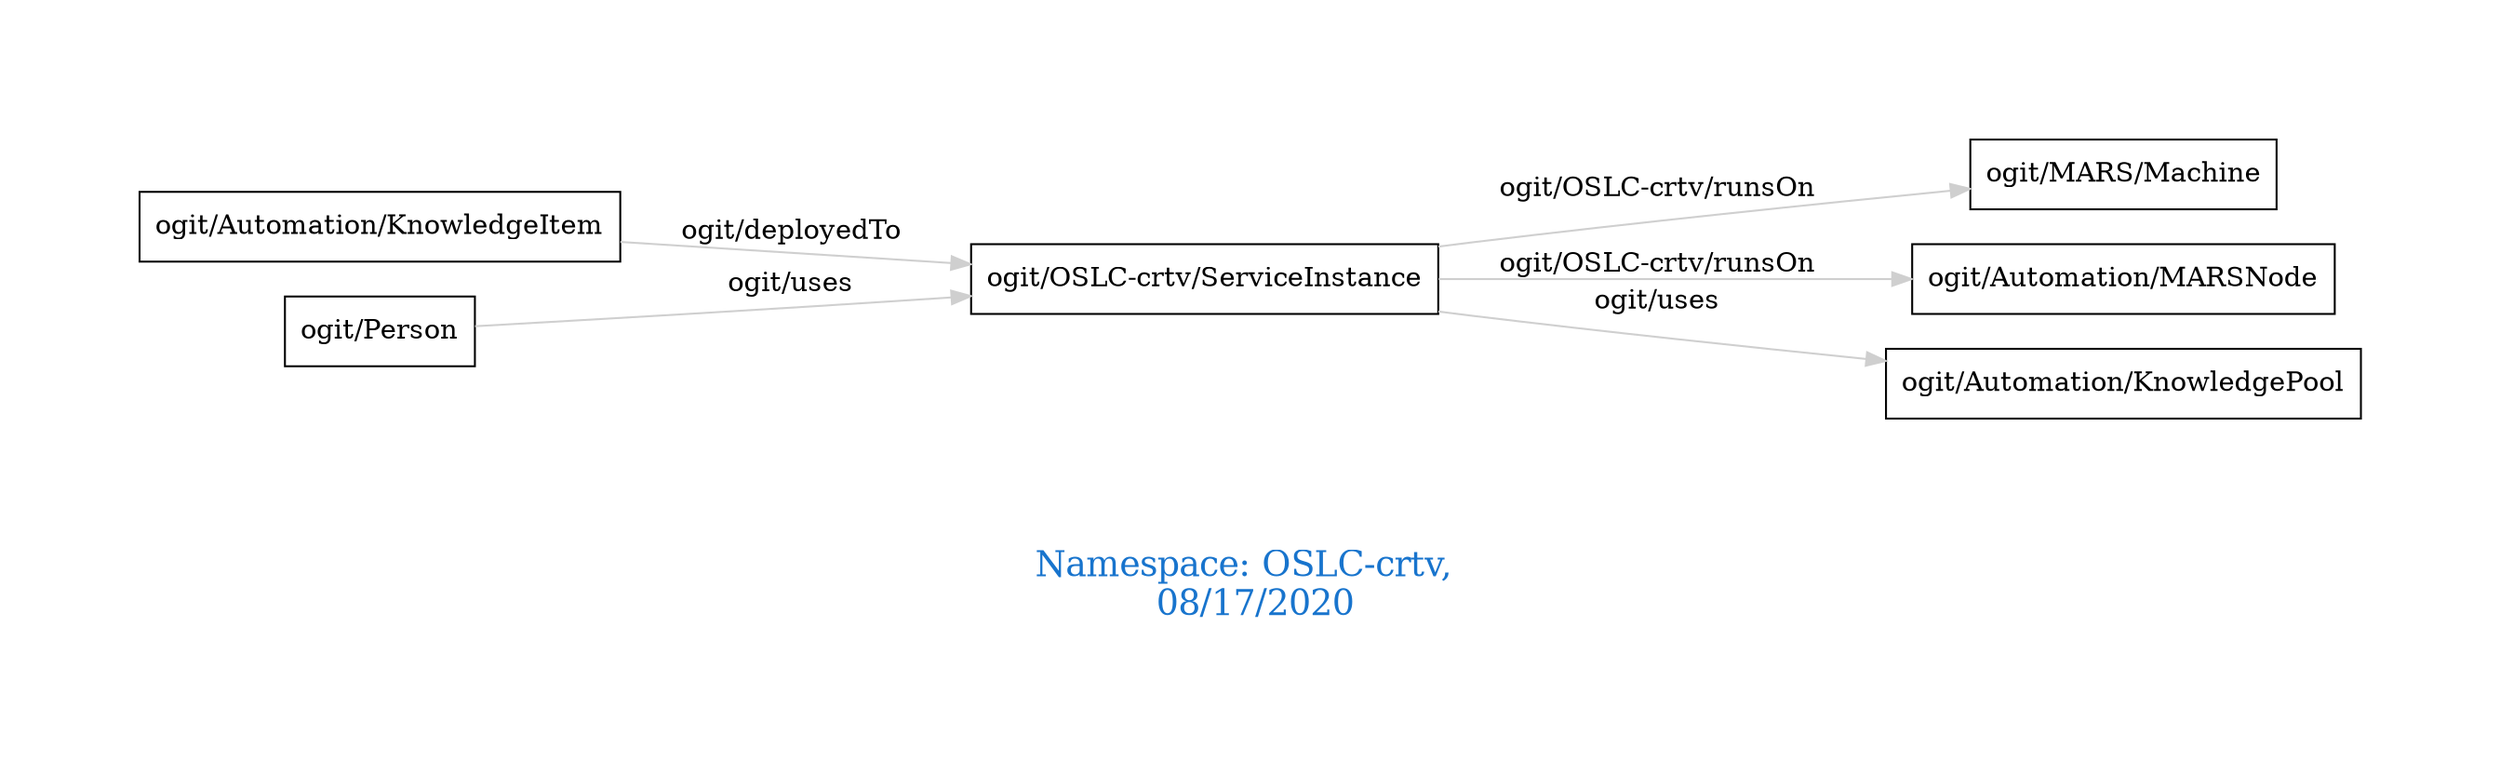 digraph OGIT_ontology {
 graph [ rankdir= LR,pad=1 
fontsize = 18,
fontcolor= dodgerblue3,label = "\n\n\nNamespace: OSLC-crtv, \n 08/17/2020"];
node[shape=polygon];
edge [  color="gray81"];

   "ogit/Automation/KnowledgeItem" -> "ogit/OSLC-crtv/ServiceInstance" [label="   ogit/deployedTo    "];
   "ogit/OSLC-crtv/ServiceInstance" -> "ogit/MARS/Machine" [label="   ogit/OSLC-crtv/runsOn    "];
   "ogit/OSLC-crtv/ServiceInstance" -> "ogit/Automation/MARSNode" [label="   ogit/OSLC-crtv/runsOn    "];
   "ogit/OSLC-crtv/ServiceInstance" -> "ogit/Automation/KnowledgePool" [label="   ogit/uses    "];
   "ogit/Person" -> "ogit/OSLC-crtv/ServiceInstance" [label="   ogit/uses    "];
}

